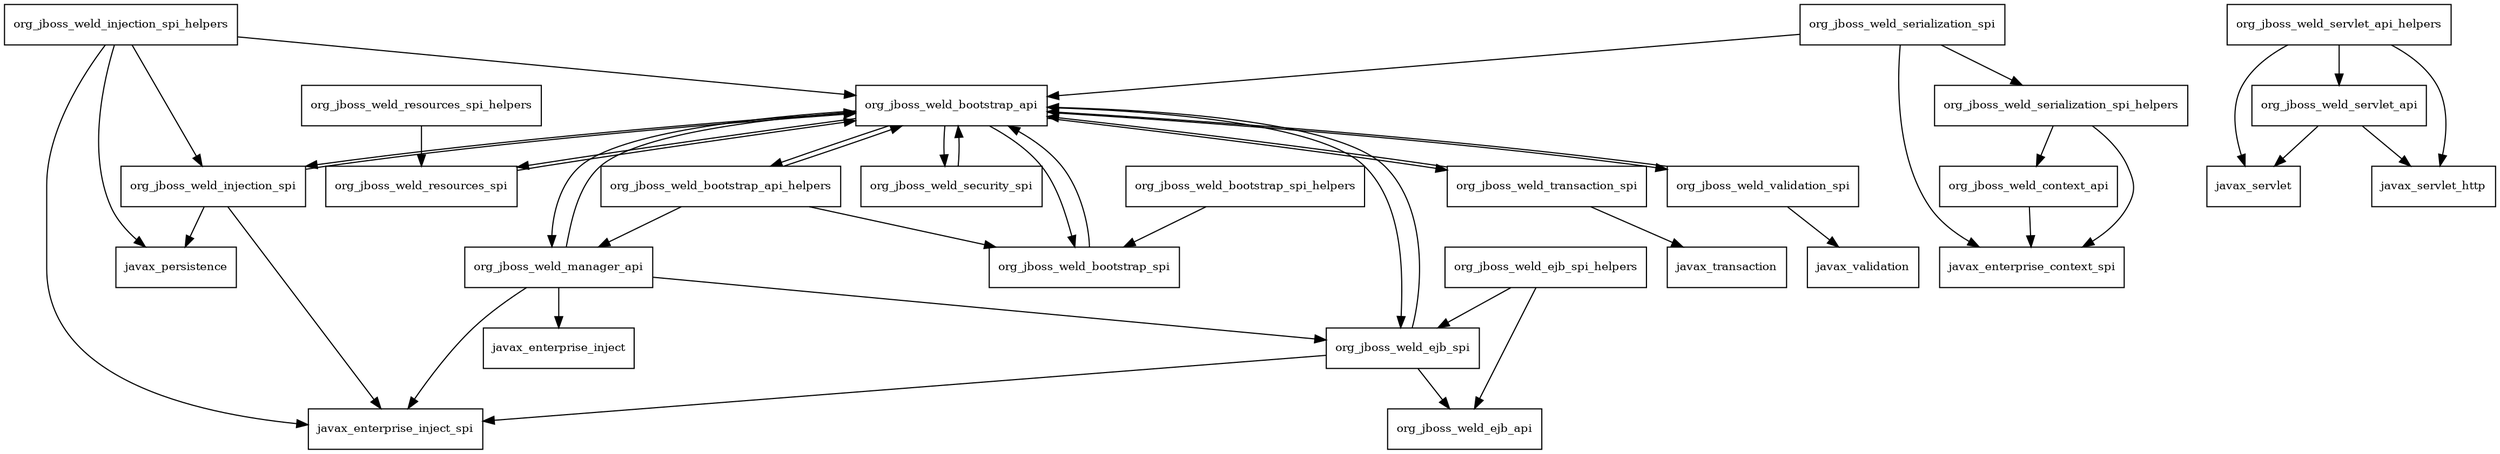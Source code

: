 digraph weld_spi_1_1_Final_redhat_5_package_dependencies {
  node [shape = box, fontsize=10.0];
  org_jboss_weld_bootstrap_api -> org_jboss_weld_bootstrap_api_helpers;
  org_jboss_weld_bootstrap_api -> org_jboss_weld_bootstrap_spi;
  org_jboss_weld_bootstrap_api -> org_jboss_weld_ejb_spi;
  org_jboss_weld_bootstrap_api -> org_jboss_weld_injection_spi;
  org_jboss_weld_bootstrap_api -> org_jboss_weld_manager_api;
  org_jboss_weld_bootstrap_api -> org_jboss_weld_resources_spi;
  org_jboss_weld_bootstrap_api -> org_jboss_weld_security_spi;
  org_jboss_weld_bootstrap_api -> org_jboss_weld_transaction_spi;
  org_jboss_weld_bootstrap_api -> org_jboss_weld_validation_spi;
  org_jboss_weld_bootstrap_api_helpers -> org_jboss_weld_bootstrap_api;
  org_jboss_weld_bootstrap_api_helpers -> org_jboss_weld_bootstrap_spi;
  org_jboss_weld_bootstrap_api_helpers -> org_jboss_weld_manager_api;
  org_jboss_weld_bootstrap_spi -> org_jboss_weld_bootstrap_api;
  org_jboss_weld_bootstrap_spi_helpers -> org_jboss_weld_bootstrap_spi;
  org_jboss_weld_context_api -> javax_enterprise_context_spi;
  org_jboss_weld_ejb_spi -> javax_enterprise_inject_spi;
  org_jboss_weld_ejb_spi -> org_jboss_weld_bootstrap_api;
  org_jboss_weld_ejb_spi -> org_jboss_weld_ejb_api;
  org_jboss_weld_ejb_spi_helpers -> org_jboss_weld_ejb_api;
  org_jboss_weld_ejb_spi_helpers -> org_jboss_weld_ejb_spi;
  org_jboss_weld_injection_spi -> javax_enterprise_inject_spi;
  org_jboss_weld_injection_spi -> javax_persistence;
  org_jboss_weld_injection_spi -> org_jboss_weld_bootstrap_api;
  org_jboss_weld_injection_spi_helpers -> javax_enterprise_inject_spi;
  org_jboss_weld_injection_spi_helpers -> javax_persistence;
  org_jboss_weld_injection_spi_helpers -> org_jboss_weld_bootstrap_api;
  org_jboss_weld_injection_spi_helpers -> org_jboss_weld_injection_spi;
  org_jboss_weld_manager_api -> javax_enterprise_inject;
  org_jboss_weld_manager_api -> javax_enterprise_inject_spi;
  org_jboss_weld_manager_api -> org_jboss_weld_bootstrap_api;
  org_jboss_weld_manager_api -> org_jboss_weld_ejb_spi;
  org_jboss_weld_resources_spi -> org_jboss_weld_bootstrap_api;
  org_jboss_weld_resources_spi_helpers -> org_jboss_weld_resources_spi;
  org_jboss_weld_security_spi -> org_jboss_weld_bootstrap_api;
  org_jboss_weld_serialization_spi -> javax_enterprise_context_spi;
  org_jboss_weld_serialization_spi -> org_jboss_weld_bootstrap_api;
  org_jboss_weld_serialization_spi -> org_jboss_weld_serialization_spi_helpers;
  org_jboss_weld_serialization_spi_helpers -> javax_enterprise_context_spi;
  org_jboss_weld_serialization_spi_helpers -> org_jboss_weld_context_api;
  org_jboss_weld_servlet_api -> javax_servlet;
  org_jboss_weld_servlet_api -> javax_servlet_http;
  org_jboss_weld_servlet_api_helpers -> javax_servlet;
  org_jboss_weld_servlet_api_helpers -> javax_servlet_http;
  org_jboss_weld_servlet_api_helpers -> org_jboss_weld_servlet_api;
  org_jboss_weld_transaction_spi -> javax_transaction;
  org_jboss_weld_transaction_spi -> org_jboss_weld_bootstrap_api;
  org_jboss_weld_validation_spi -> javax_validation;
  org_jboss_weld_validation_spi -> org_jboss_weld_bootstrap_api;
}
